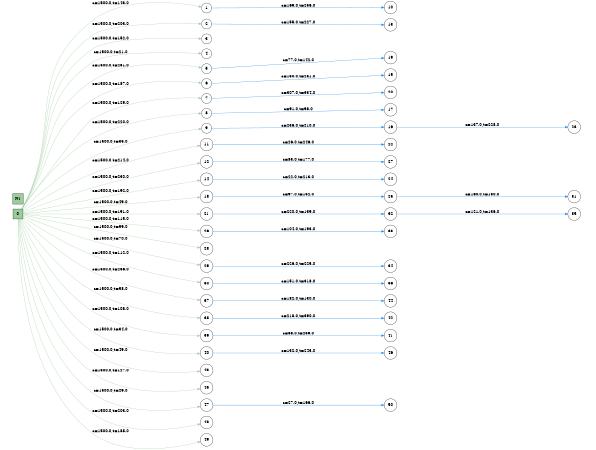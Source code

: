 digraph D {
rankdir=LR
size="4,3"
ratio="fill"
node[color="black",shape="square",fillcolor="darkseagreen3",style="filled"]
 0
 N1
 node[color="black",shape="circle",style=""]
 
edge[style="solid"]
edge[style="solid"]
0->1[label="c=1500.0,t=143.0",color="darkseagreen3"] 
edge[style="solid"]
1->10[label="c=169.0,t=256.0",color="dodgerblue2"] 
edge[style="solid"]
0->2[label="c=1500.0,t=203.0",color="darkseagreen3"] 
edge[style="solid"]
2->13[label="c=155.0,t=227.0",color="dodgerblue2"] 
edge[style="solid"]
0->3[label="c=1500.0,t=152.0",color="darkseagreen3"] 
edge[style="solid"]
0->4[label="c=1500.0,t=21.0",color="darkseagreen3"] 
edge[style="solid"]
0->5[label="c=1500.0,t=231.0",color="darkseagreen3"] 
edge[style="solid"]
5->19[label="c=77.0,t=142.0",color="dodgerblue2"] 
edge[style="solid"]
0->6[label="c=1500.0,t=187.0",color="darkseagreen3"] 
edge[style="solid"]
6->15[label="c=130.0,t=251.0",color="dodgerblue2"] 
edge[style="solid"]
0->7[label="c=1500.0,t=129.0",color="darkseagreen3"] 
edge[style="solid"]
7->20[label="c=307.0,t=334.0",color="dodgerblue2"] 
edge[style="solid"]
0->8[label="c=1500.0,t=220.0",color="darkseagreen3"] 
edge[style="solid"]
8->17[label="c=91.0,t=98.0",color="dodgerblue2"] 
edge[style="solid"]
0->9[label="c=1500.0,t=35.0",color="darkseagreen3"] 
edge[style="solid"]
9->16[label="c=236.0,t=210.0",color="dodgerblue2"] 
edge[style="solid"]
16->23[label="c=137.0,t=228.0",color="dodgerblue2"] 
edge[style="solid"]
0->11[label="c=1500.0,t=214.0",color="darkseagreen3"] 
edge[style="solid"]
11->22[label="c=26.0,t=246.0",color="dodgerblue2"] 
edge[style="solid"]
0->12[label="c=1500.0,t=230.0",color="darkseagreen3"] 
edge[style="solid"]
12->27[label="c=83.0,t=177.0",color="dodgerblue2"] 
edge[style="solid"]
0->14[label="c=1500.0,t=192.0",color="darkseagreen3"] 
edge[style="solid"]
14->24[label="c=22.0,t=213.0",color="dodgerblue2"] 
edge[style="solid"]
0->18[label="c=1500.0,t=49.0",color="darkseagreen3"] 
edge[style="solid"]
18->25[label="c=97.0,t=152.0",color="dodgerblue2"] 
edge[style="solid"]
25->31[label="c=160.0,t=150.0",color="dodgerblue2"] 
edge[style="solid"]
0->21[label="c=1500.0,t=191.0",color="darkseagreen3"] 
edge[style="solid"]
21->32[label="c=220.0,t=139.0",color="dodgerblue2"] 
edge[style="solid"]
32->35[label="c=121.0,t=136.0",color="dodgerblue2"] 
edge[style="solid"]
0->26[label="c=1500.0,t=115.0",color="darkseagreen3"] 
edge[style="solid"]
26->33[label="c=104.0,t=193.0",color="dodgerblue2"] 
edge[style="solid"]
0->28[label="c=1500.0,t=59.0",color="darkseagreen3"] 
edge[style="solid"]
0->29[label="c=1500.0,t=70.0",color="darkseagreen3"] 
edge[style="solid"]
29->34[label="c=226.0,t=225.0",color="dodgerblue2"] 
edge[style="solid"]
0->30[label="c=1500.0,t=112.0",color="darkseagreen3"] 
edge[style="solid"]
30->36[label="c=151.0,t=318.0",color="dodgerblue2"] 
edge[style="solid"]
0->37[label="c=1500.0,t=236.0",color="darkseagreen3"] 
edge[style="solid"]
37->44[label="c=182.0,t=130.0",color="dodgerblue2"] 
edge[style="solid"]
0->38[label="c=1500.0,t=58.0",color="darkseagreen3"] 
edge[style="solid"]
38->42[label="c=218.0,t=390.0",color="dodgerblue2"] 
edge[style="solid"]
0->39[label="c=1500.0,t=108.0",color="darkseagreen3"] 
edge[style="solid"]
39->41[label="c=68.0,t=239.0",color="dodgerblue2"] 
edge[style="solid"]
0->40[label="c=1500.0,t=34.0",color="darkseagreen3"] 
edge[style="solid"]
40->46[label="c=132.0,t=243.0",color="dodgerblue2"] 
edge[style="solid"]
0->43[label="c=1500.0,t=49.0",color="darkseagreen3"] 
edge[style="solid"]
0->45[label="c=1500.0,t=127.0",color="darkseagreen3"] 
edge[style="solid"]
0->47[label="c=1500.0,t=29.0",color="darkseagreen3"] 
edge[style="solid"]
47->50[label="c=27.0,t=166.0",color="dodgerblue2"] 
edge[style="solid"]
0->48[label="c=1500.0,t=203.0",color="darkseagreen3"] 
edge[style="solid"]
0->49[label="c=1500.0,t=188.0",color="darkseagreen3"] 
}